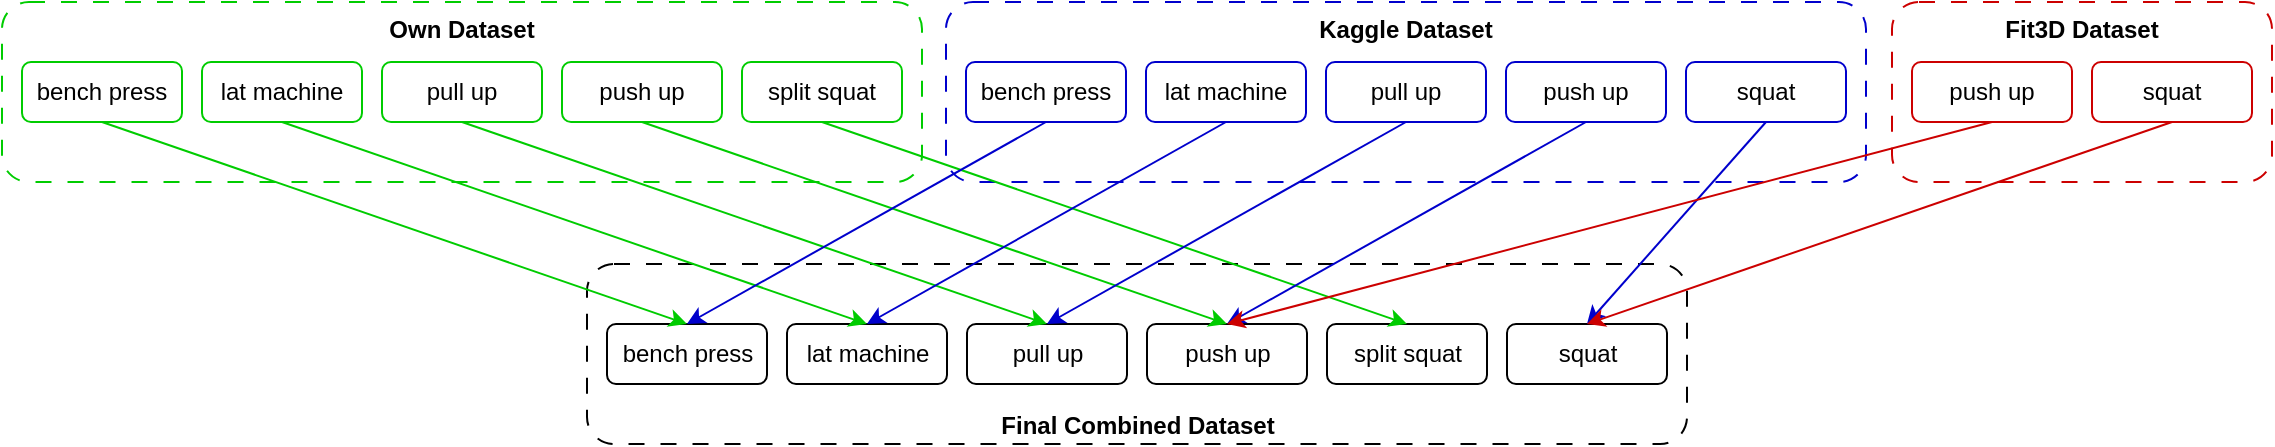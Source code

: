 <mxfile>
    <diagram id="JRnsuq3U0lWd7wAlpPLQ" name="Page-1">
        <mxGraphModel dx="2085" dy="649" grid="1" gridSize="10" guides="1" tooltips="1" connect="1" arrows="1" fold="1" page="1" pageScale="1" pageWidth="850" pageHeight="1100" math="0" shadow="0">
            <root>
                <mxCell id="0"/>
                <mxCell id="1" parent="0"/>
                <mxCell id="37" value="" style="group" vertex="1" connectable="0" parent="1">
                    <mxGeometry x="-167.5" y="201" width="550" height="90" as="geometry"/>
                </mxCell>
                <mxCell id="2" value="&lt;b&gt;Final Combined Dataset&lt;/b&gt;" style="rounded=1;whiteSpace=wrap;html=1;verticalAlign=bottom;dashed=1;dashPattern=8 8;" vertex="1" parent="37">
                    <mxGeometry width="550" height="90" as="geometry"/>
                </mxCell>
                <mxCell id="3" value="push up" style="rounded=1;whiteSpace=wrap;html=1;" vertex="1" parent="37">
                    <mxGeometry x="280" y="30" width="80" height="30" as="geometry"/>
                </mxCell>
                <mxCell id="4" value="pull up" style="rounded=1;whiteSpace=wrap;html=1;" vertex="1" parent="37">
                    <mxGeometry x="190" y="30" width="80" height="30" as="geometry"/>
                </mxCell>
                <mxCell id="5" value="bench press" style="rounded=1;whiteSpace=wrap;html=1;" vertex="1" parent="37">
                    <mxGeometry x="10" y="30" width="80" height="30" as="geometry"/>
                </mxCell>
                <mxCell id="6" value="lat machine" style="rounded=1;whiteSpace=wrap;html=1;" vertex="1" parent="37">
                    <mxGeometry x="100" y="30" width="80" height="30" as="geometry"/>
                </mxCell>
                <mxCell id="7" value="squat" style="rounded=1;whiteSpace=wrap;html=1;" vertex="1" parent="37">
                    <mxGeometry x="460" y="30" width="80" height="30" as="geometry"/>
                </mxCell>
                <mxCell id="8" value="split squat" style="rounded=1;whiteSpace=wrap;html=1;" vertex="1" parent="37">
                    <mxGeometry x="370" y="30" width="80" height="30" as="geometry"/>
                </mxCell>
                <mxCell id="18" value="&lt;b&gt;Kaggle Dataset&lt;/b&gt;" style="rounded=1;whiteSpace=wrap;html=1;verticalAlign=top;dashed=1;dashPattern=8 8;container=0;strokeColor=#0000CC;" vertex="1" parent="1">
                    <mxGeometry x="12" y="70" width="460" height="90" as="geometry"/>
                </mxCell>
                <mxCell id="19" value="push up" style="rounded=1;whiteSpace=wrap;html=1;container=0;strokeColor=#0000CC;" vertex="1" parent="1">
                    <mxGeometry x="292" y="100" width="80" height="30" as="geometry"/>
                </mxCell>
                <mxCell id="20" value="pull up" style="rounded=1;whiteSpace=wrap;html=1;container=0;strokeColor=#0000CC;" vertex="1" parent="1">
                    <mxGeometry x="202" y="100" width="80" height="30" as="geometry"/>
                </mxCell>
                <mxCell id="21" value="bench press" style="rounded=1;whiteSpace=wrap;html=1;container=0;strokeColor=#0000CC;" vertex="1" parent="1">
                    <mxGeometry x="22" y="100" width="80" height="30" as="geometry"/>
                </mxCell>
                <mxCell id="22" value="lat machine" style="rounded=1;whiteSpace=wrap;html=1;container=0;strokeColor=#0000CC;" vertex="1" parent="1">
                    <mxGeometry x="112" y="100" width="80" height="30" as="geometry"/>
                </mxCell>
                <mxCell id="24" value="squat" style="rounded=1;whiteSpace=wrap;html=1;container=0;strokeColor=#0000CC;" vertex="1" parent="1">
                    <mxGeometry x="382" y="100" width="80" height="30" as="geometry"/>
                </mxCell>
                <mxCell id="27" value="&lt;b&gt;Fit3D Dataset&lt;/b&gt;" style="rounded=1;whiteSpace=wrap;html=1;verticalAlign=top;dashed=1;dashPattern=8 8;strokeColor=#CC0000;" vertex="1" parent="1">
                    <mxGeometry x="485" y="70" width="190" height="90" as="geometry"/>
                </mxCell>
                <mxCell id="28" value="push up" style="rounded=1;whiteSpace=wrap;html=1;strokeColor=#CC0000;" vertex="1" parent="1">
                    <mxGeometry x="495" y="100" width="80" height="30" as="geometry"/>
                </mxCell>
                <mxCell id="33" value="squat" style="rounded=1;whiteSpace=wrap;html=1;strokeColor=#CC0000;" vertex="1" parent="1">
                    <mxGeometry x="585" y="100" width="80" height="30" as="geometry"/>
                </mxCell>
                <mxCell id="9" value="&lt;b&gt;Own Dataset&lt;/b&gt;" style="rounded=1;whiteSpace=wrap;html=1;verticalAlign=top;dashed=1;dashPattern=8 8;strokeColor=#00CC00;" vertex="1" parent="1">
                    <mxGeometry x="-460" y="70" width="460" height="90" as="geometry"/>
                </mxCell>
                <mxCell id="10" value="push up" style="rounded=1;whiteSpace=wrap;html=1;strokeColor=#00CC00;" vertex="1" parent="1">
                    <mxGeometry x="-180" y="100" width="80" height="30" as="geometry"/>
                </mxCell>
                <mxCell id="11" value="pull up" style="rounded=1;whiteSpace=wrap;html=1;strokeColor=#00CC00;" vertex="1" parent="1">
                    <mxGeometry x="-270" y="100" width="80" height="30" as="geometry"/>
                </mxCell>
                <mxCell id="12" value="bench press" style="rounded=1;whiteSpace=wrap;html=1;strokeColor=#00CC00;" vertex="1" parent="1">
                    <mxGeometry x="-450" y="100" width="80" height="30" as="geometry"/>
                </mxCell>
                <mxCell id="13" value="lat machine" style="rounded=1;whiteSpace=wrap;html=1;strokeColor=#00CC00;" vertex="1" parent="1">
                    <mxGeometry x="-360" y="100" width="80" height="30" as="geometry"/>
                </mxCell>
                <mxCell id="15" value="split squat" style="rounded=1;whiteSpace=wrap;html=1;strokeColor=#00CC00;" vertex="1" parent="1">
                    <mxGeometry x="-90" y="100" width="80" height="30" as="geometry"/>
                </mxCell>
                <mxCell id="38" style="html=1;exitX=0.5;exitY=1;exitDx=0;exitDy=0;entryX=0.5;entryY=0;entryDx=0;entryDy=0;strokeColor=#00CC00;" edge="1" parent="1" source="12" target="5">
                    <mxGeometry relative="1" as="geometry"/>
                </mxCell>
                <mxCell id="39" style="html=1;exitX=0.5;exitY=1;exitDx=0;exitDy=0;entryX=0.5;entryY=0;entryDx=0;entryDy=0;strokeColor=#00CC00;" edge="1" parent="1" source="13" target="6">
                    <mxGeometry relative="1" as="geometry"/>
                </mxCell>
                <mxCell id="40" style="html=1;exitX=0.5;exitY=1;exitDx=0;exitDy=0;entryX=0.5;entryY=0;entryDx=0;entryDy=0;strokeColor=#00CC00;" edge="1" parent="1" source="11" target="4">
                    <mxGeometry relative="1" as="geometry"/>
                </mxCell>
                <mxCell id="41" style="html=1;exitX=0.5;exitY=1;exitDx=0;exitDy=0;entryX=0.5;entryY=0;entryDx=0;entryDy=0;strokeColor=#00CC00;" edge="1" parent="1" source="10" target="3">
                    <mxGeometry relative="1" as="geometry"/>
                </mxCell>
                <mxCell id="42" style="html=1;exitX=0.5;exitY=1;exitDx=0;exitDy=0;entryX=0.5;entryY=0;entryDx=0;entryDy=0;strokeColor=#00CC00;" edge="1" parent="1" source="15" target="8">
                    <mxGeometry relative="1" as="geometry"/>
                </mxCell>
                <mxCell id="45" style="html=1;exitX=0.5;exitY=1;exitDx=0;exitDy=0;entryX=0.5;entryY=0;entryDx=0;entryDy=0;strokeColor=#0000CC;" edge="1" parent="1" source="21" target="5">
                    <mxGeometry relative="1" as="geometry"/>
                </mxCell>
                <mxCell id="46" style="html=1;exitX=0.5;exitY=1;exitDx=0;exitDy=0;entryX=0.5;entryY=0;entryDx=0;entryDy=0;strokeColor=#0000CC;" edge="1" parent="1" source="22" target="6">
                    <mxGeometry relative="1" as="geometry"/>
                </mxCell>
                <mxCell id="47" style="html=1;exitX=0.5;exitY=1;exitDx=0;exitDy=0;entryX=0.5;entryY=0;entryDx=0;entryDy=0;strokeColor=#0000CC;" edge="1" parent="1" source="20" target="4">
                    <mxGeometry relative="1" as="geometry"/>
                </mxCell>
                <mxCell id="48" style="html=1;exitX=0.5;exitY=1;exitDx=0;exitDy=0;entryX=0.5;entryY=0;entryDx=0;entryDy=0;strokeColor=#0000CC;" edge="1" parent="1" source="19" target="3">
                    <mxGeometry relative="1" as="geometry"/>
                </mxCell>
                <mxCell id="49" style="html=1;exitX=0.5;exitY=1;exitDx=0;exitDy=0;entryX=0.5;entryY=0;entryDx=0;entryDy=0;strokeColor=#0000CC;" edge="1" parent="1" source="24" target="7">
                    <mxGeometry relative="1" as="geometry"/>
                </mxCell>
                <mxCell id="50" style="html=1;exitX=0.5;exitY=1;exitDx=0;exitDy=0;entryX=0.5;entryY=0;entryDx=0;entryDy=0;strokeColor=#CC0000;" edge="1" parent="1" source="28" target="3">
                    <mxGeometry relative="1" as="geometry"/>
                </mxCell>
                <mxCell id="51" style="html=1;exitX=0.5;exitY=1;exitDx=0;exitDy=0;entryX=0.5;entryY=0;entryDx=0;entryDy=0;strokeColor=#CC0000;" edge="1" parent="1" source="33" target="7">
                    <mxGeometry relative="1" as="geometry"/>
                </mxCell>
            </root>
        </mxGraphModel>
    </diagram>
</mxfile>